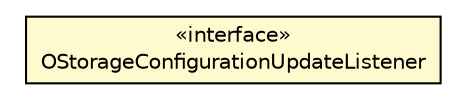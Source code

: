 #!/usr/local/bin/dot
#
# Class diagram 
# Generated by UMLGraph version R5_6-24-gf6e263 (http://www.umlgraph.org/)
#

digraph G {
	edge [fontname="Helvetica",fontsize=10,labelfontname="Helvetica",labelfontsize=10];
	node [fontname="Helvetica",fontsize=10,shape=plaintext];
	nodesep=0.25;
	ranksep=0.5;
	// com.orientechnologies.orient.core.config.OStorageConfigurationUpdateListener
	c6942801 [label=<<table title="com.orientechnologies.orient.core.config.OStorageConfigurationUpdateListener" border="0" cellborder="1" cellspacing="0" cellpadding="2" port="p" bgcolor="lemonChiffon" href="./OStorageConfigurationUpdateListener.html">
		<tr><td><table border="0" cellspacing="0" cellpadding="1">
<tr><td align="center" balign="center"> &#171;interface&#187; </td></tr>
<tr><td align="center" balign="center"> OStorageConfigurationUpdateListener </td></tr>
		</table></td></tr>
		</table>>, URL="./OStorageConfigurationUpdateListener.html", fontname="Helvetica", fontcolor="black", fontsize=10.0];
}

